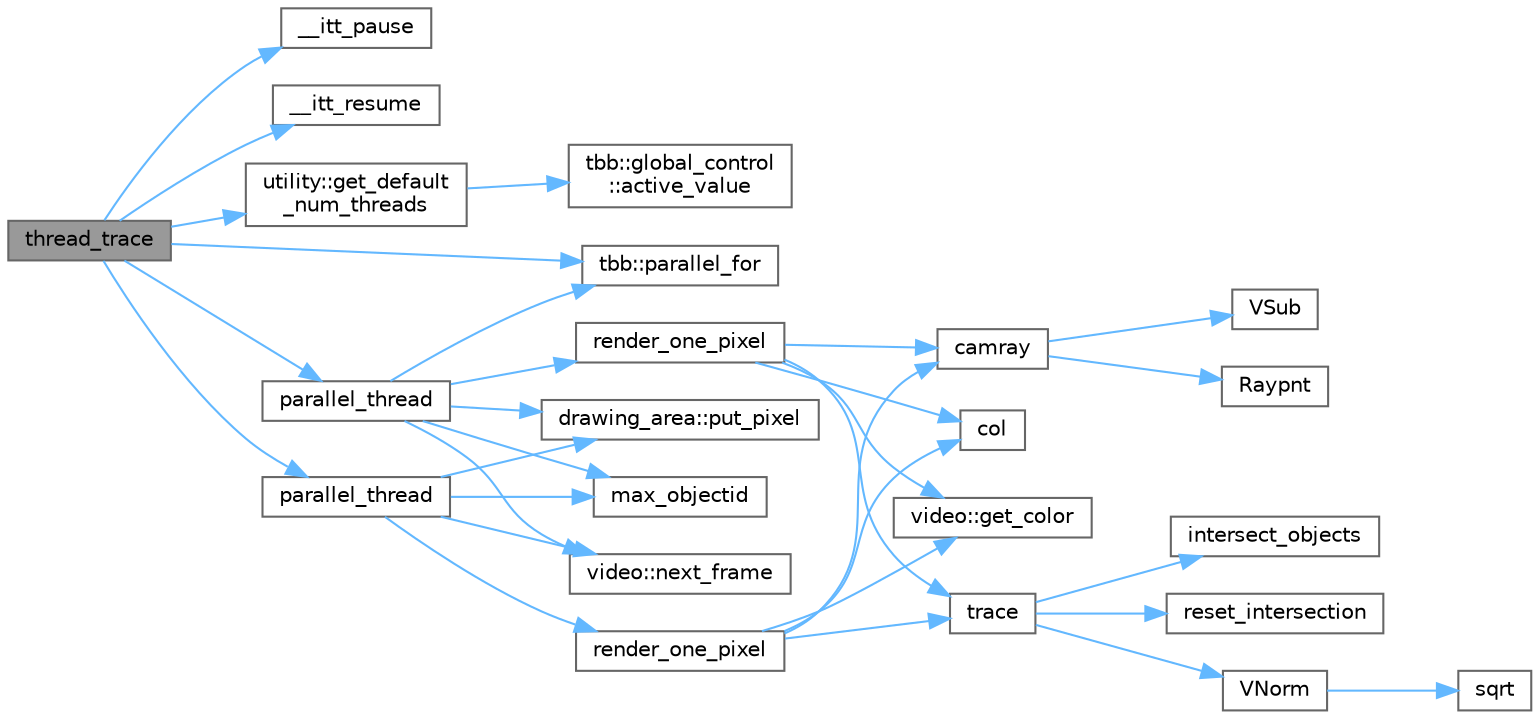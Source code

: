 digraph "thread_trace"
{
 // LATEX_PDF_SIZE
  bgcolor="transparent";
  edge [fontname=Helvetica,fontsize=10,labelfontname=Helvetica,labelfontsize=10];
  node [fontname=Helvetica,fontsize=10,shape=box,height=0.2,width=0.4];
  rankdir="LR";
  Node1 [id="Node000001",label="thread_trace",height=0.2,width=0.4,color="gray40", fillcolor="grey60", style="filled", fontcolor="black",tooltip=" "];
  Node1 -> Node2 [id="edge31_Node000001_Node000002",color="steelblue1",style="solid",tooltip=" "];
  Node2 [id="Node000002",label="__itt_pause",height=0.2,width=0.4,color="grey40", fillcolor="white", style="filled",URL="$group__legacy__control.html#gad78ccc44054839ddacb2f9c6a1db05f0",tooltip="Pause collection"];
  Node1 -> Node3 [id="edge32_Node000001_Node000003",color="steelblue1",style="solid",tooltip=" "];
  Node3 [id="Node000003",label="__itt_resume",height=0.2,width=0.4,color="grey40", fillcolor="white", style="filled",URL="$group__legacy__control.html#ga49d9a951d74ef2fe9f93d2a60adfe0e9",tooltip="Resume collection"];
  Node1 -> Node4 [id="edge33_Node000001_Node000004",color="steelblue1",style="solid",tooltip=" "];
  Node4 [id="Node000004",label="utility::get_default\l_num_threads",height=0.2,width=0.4,color="grey40", fillcolor="white", style="filled",URL="$namespaceutility.html#ac45c3f63e4b857b45ea411e6f70ac4e6",tooltip=" "];
  Node4 -> Node5 [id="edge34_Node000004_Node000005",color="steelblue1",style="solid",tooltip=" "];
  Node5 [id="Node000005",label="tbb::global_control\l::active_value",height=0.2,width=0.4,color="grey40", fillcolor="white", style="filled",URL="$classtbb_1_1global__control.html#a8451d931cfc205d896ca2da26fe123ff",tooltip=" "];
  Node1 -> Node6 [id="edge35_Node000001_Node000006",color="steelblue1",style="solid",tooltip=" "];
  Node6 [id="Node000006",label="tbb::parallel_for",height=0.2,width=0.4,color="grey40", fillcolor="white", style="filled",URL="$group__algorithms.html#gaa8444c29dc4d2e527a1036717d109aef",tooltip="Parallel iteration over range with default partitioner."];
  Node1 -> Node7 [id="edge36_Node000001_Node000007",color="steelblue1",style="solid",tooltip=" "];
  Node7 [id="Node000007",label="parallel_thread",height=0.2,width=0.4,color="grey40", fillcolor="white", style="filled",URL="$trace_8serial_8cpp.html#a482ddcf207728bce7017dbf133f98f83",tooltip=" "];
  Node7 -> Node8 [id="edge37_Node000007_Node000008",color="steelblue1",style="solid",tooltip=" "];
  Node8 [id="Node000008",label="max_objectid",height=0.2,width=0.4,color="grey40", fillcolor="white", style="filled",URL="$intersect_8cpp.html#ab9c6bfcf66b22d8351f7b4fae286c7c1",tooltip=" "];
  Node7 -> Node9 [id="edge38_Node000007_Node000009",color="steelblue1",style="solid",tooltip=" "];
  Node9 [id="Node000009",label="video::next_frame",height=0.2,width=0.4,color="grey40", fillcolor="white", style="filled",URL="$classvideo.html#a267748c31dee7dd46d47b575373959db",tooltip="Process next frame"];
  Node7 -> Node10 [id="edge39_Node000007_Node000010",color="steelblue1",style="solid",tooltip=" "];
  Node10 [id="Node000010",label="drawing_area::put_pixel",height=0.2,width=0.4,color="grey40", fillcolor="white", style="filled",URL="$classdrawing__area.html#ade68ff7564fbccb60151b2d6d2a33ae6",tooltip="put pixel in current position with incremental address calculating to next right pixel"];
  Node7 -> Node11 [id="edge40_Node000007_Node000011",color="steelblue1",style="solid",tooltip=" "];
  Node11 [id="Node000011",label="render_one_pixel",height=0.2,width=0.4,color="grey40", fillcolor="white", style="filled",URL="$trace_8serial_8cpp.html#a9e5c8616dcf0df337f67dc19932d169a",tooltip=" "];
  Node11 -> Node12 [id="edge41_Node000011_Node000012",color="steelblue1",style="solid",tooltip=" "];
  Node12 [id="Node000012",label="camray",height=0.2,width=0.4,color="grey40", fillcolor="white", style="filled",URL="$tbb_2examples_2parallel__for_2tachyon_2src_2camera_8cpp.html#a8c65ea766af45820b317f12df0e64f2b",tooltip=" "];
  Node12 -> Node13 [id="edge42_Node000012_Node000013",color="steelblue1",style="solid",tooltip=" "];
  Node13 [id="Node000013",label="Raypnt",height=0.2,width=0.4,color="grey40", fillcolor="white", style="filled",URL="$vector_8cpp.html#a5d31dd7cdbd36d245e5a006e1c04f025",tooltip=" "];
  Node12 -> Node14 [id="edge43_Node000012_Node000014",color="steelblue1",style="solid",tooltip=" "];
  Node14 [id="Node000014",label="VSub",height=0.2,width=0.4,color="grey40", fillcolor="white", style="filled",URL="$vector_8cpp.html#adf3d2fe7fa0b41f78f85b42568426991",tooltip=" "];
  Node11 -> Node15 [id="edge44_Node000011_Node000015",color="steelblue1",style="solid",tooltip=" "];
  Node15 [id="Node000015",label="col",height=0.2,width=0.4,color="grey40", fillcolor="white", style="filled",URL="$_matrix_base__col_8cpp.html#aa168d9544aa6d49fce0cbfc0bec849b0",tooltip=" "];
  Node11 -> Node16 [id="edge45_Node000011_Node000016",color="steelblue1",style="solid",tooltip=" "];
  Node16 [id="Node000016",label="video::get_color",height=0.2,width=0.4,color="grey40", fillcolor="white", style="filled",URL="$classvideo.html#a99c87b5eca1cb591a88607466f7ada68",tooltip="translate RGB components into packed type"];
  Node11 -> Node17 [id="edge46_Node000011_Node000017",color="steelblue1",style="solid",tooltip=" "];
  Node17 [id="Node000017",label="trace",height=0.2,width=0.4,color="grey40", fillcolor="white", style="filled",URL="$trace__rest_8cpp.html#ac4e1b6df3fd0c30f8a37a1b8b2aa0047",tooltip=" "];
  Node17 -> Node18 [id="edge47_Node000017_Node000018",color="steelblue1",style="solid",tooltip=" "];
  Node18 [id="Node000018",label="intersect_objects",height=0.2,width=0.4,color="grey40", fillcolor="white", style="filled",URL="$intersect_8cpp.html#a5ee1bf2bcee979cee65cdfd032be6cf1",tooltip=" "];
  Node17 -> Node19 [id="edge48_Node000017_Node000019",color="steelblue1",style="solid",tooltip=" "];
  Node19 [id="Node000019",label="reset_intersection",height=0.2,width=0.4,color="grey40", fillcolor="white", style="filled",URL="$intersect_8cpp.html#a5648f23bba47195c7428937a47d2c1ed",tooltip=" "];
  Node17 -> Node20 [id="edge49_Node000017_Node000020",color="steelblue1",style="solid",tooltip=" "];
  Node20 [id="Node000020",label="VNorm",height=0.2,width=0.4,color="grey40", fillcolor="white", style="filled",URL="$vector_8cpp.html#ac8a6404fc67035bd2124e30b9c60d24a",tooltip=" "];
  Node20 -> Node21 [id="edge50_Node000020_Node000021",color="steelblue1",style="solid",tooltip=" "];
  Node21 [id="Node000021",label="sqrt",height=0.2,width=0.4,color="grey40", fillcolor="white", style="filled",URL="$_array_cwise_unary_ops_8h.html#a656b9217a2fcb6de59dc8d1eb3079cc7",tooltip=" "];
  Node1 -> Node22 [id="edge51_Node000001_Node000022",color="steelblue1",style="solid",tooltip=" "];
  Node22 [id="Node000022",label="parallel_thread",height=0.2,width=0.4,color="grey40", fillcolor="white", style="filled",URL="$trace_8simple_8cpp.html#a482ddcf207728bce7017dbf133f98f83",tooltip=" "];
  Node22 -> Node8 [id="edge52_Node000022_Node000008",color="steelblue1",style="solid",tooltip=" "];
  Node22 -> Node9 [id="edge53_Node000022_Node000009",color="steelblue1",style="solid",tooltip=" "];
  Node22 -> Node6 [id="edge54_Node000022_Node000006",color="steelblue1",style="solid",tooltip=" "];
  Node22 -> Node10 [id="edge55_Node000022_Node000010",color="steelblue1",style="solid",tooltip=" "];
  Node22 -> Node23 [id="edge56_Node000022_Node000023",color="steelblue1",style="solid",tooltip=" "];
  Node23 [id="Node000023",label="render_one_pixel",height=0.2,width=0.4,color="grey40", fillcolor="white", style="filled",URL="$trace_8simple_8cpp.html#a9e5c8616dcf0df337f67dc19932d169a",tooltip=" "];
  Node23 -> Node12 [id="edge57_Node000023_Node000012",color="steelblue1",style="solid",tooltip=" "];
  Node23 -> Node15 [id="edge58_Node000023_Node000015",color="steelblue1",style="solid",tooltip=" "];
  Node23 -> Node16 [id="edge59_Node000023_Node000016",color="steelblue1",style="solid",tooltip=" "];
  Node23 -> Node17 [id="edge60_Node000023_Node000017",color="steelblue1",style="solid",tooltip=" "];
}
